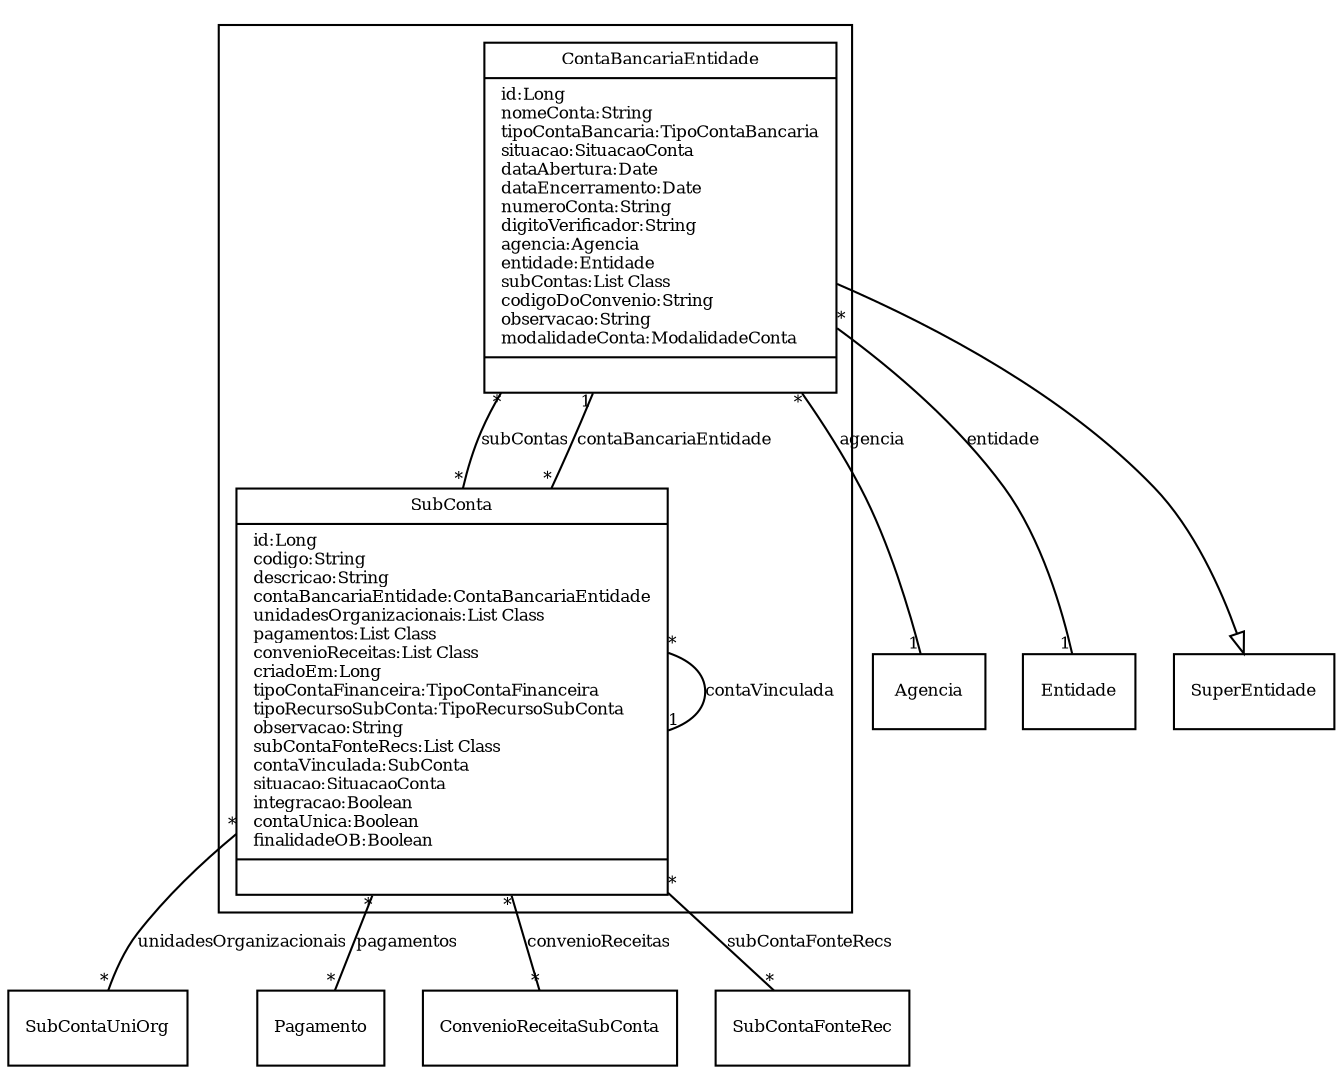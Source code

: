 digraph G{
fontname = "Times-Roman"
fontsize = 8

node [
        fontname = "Times-Roman"
        fontsize = 8
        shape = "record"
]

edge [
        fontname = "Times-Roman"
        fontsize = 8
]

subgraph clusterCONTA_BANCARIA
{
ContaBancariaEntidade [label = "{ContaBancariaEntidade|id:Long\lnomeConta:String\ltipoContaBancaria:TipoContaBancaria\lsituacao:SituacaoConta\ldataAbertura:Date\ldataEncerramento:Date\lnumeroConta:String\ldigitoVerificador:String\lagencia:Agencia\lentidade:Entidade\lsubContas:List Class\lcodigoDoConvenio:String\lobservacao:String\lmodalidadeConta:ModalidadeConta\l|\l}"]
SubConta [label = "{SubConta|id:Long\lcodigo:String\ldescricao:String\lcontaBancariaEntidade:ContaBancariaEntidade\lunidadesOrganizacionais:List Class\lpagamentos:List Class\lconvenioReceitas:List Class\lcriadoEm:Long\ltipoContaFinanceira:TipoContaFinanceira\ltipoRecursoSubConta:TipoRecursoSubConta\lobservacao:String\lsubContaFonteRecs:List Class\lcontaVinculada:SubConta\lsituacao:SituacaoConta\lintegracao:Boolean\lcontaUnica:Boolean\lfinalidadeOB:Boolean\l|\l}"]
}
edge [arrowhead = "none" headlabel = "1" taillabel = "*"] ContaBancariaEntidade -> Agencia [label = "agencia"]
edge [arrowhead = "none" headlabel = "1" taillabel = "*"] ContaBancariaEntidade -> Entidade [label = "entidade"]
edge [arrowhead = "none" headlabel = "*" taillabel = "*"] ContaBancariaEntidade -> SubConta [label = "subContas"]
edge [ arrowhead = "empty" headlabel = "" taillabel = ""] ContaBancariaEntidade -> SuperEntidade
edge [arrowhead = "none" headlabel = "1" taillabel = "*"] SubConta -> ContaBancariaEntidade [label = "contaBancariaEntidade"]
edge [arrowhead = "none" headlabel = "*" taillabel = "*"] SubConta -> SubContaUniOrg [label = "unidadesOrganizacionais"]
edge [arrowhead = "none" headlabel = "*" taillabel = "*"] SubConta -> Pagamento [label = "pagamentos"]
edge [arrowhead = "none" headlabel = "*" taillabel = "*"] SubConta -> ConvenioReceitaSubConta [label = "convenioReceitas"]
edge [arrowhead = "none" headlabel = "*" taillabel = "*"] SubConta -> SubContaFonteRec [label = "subContaFonteRecs"]
edge [arrowhead = "none" headlabel = "1" taillabel = "*"] SubConta -> SubConta [label = "contaVinculada"]
}
